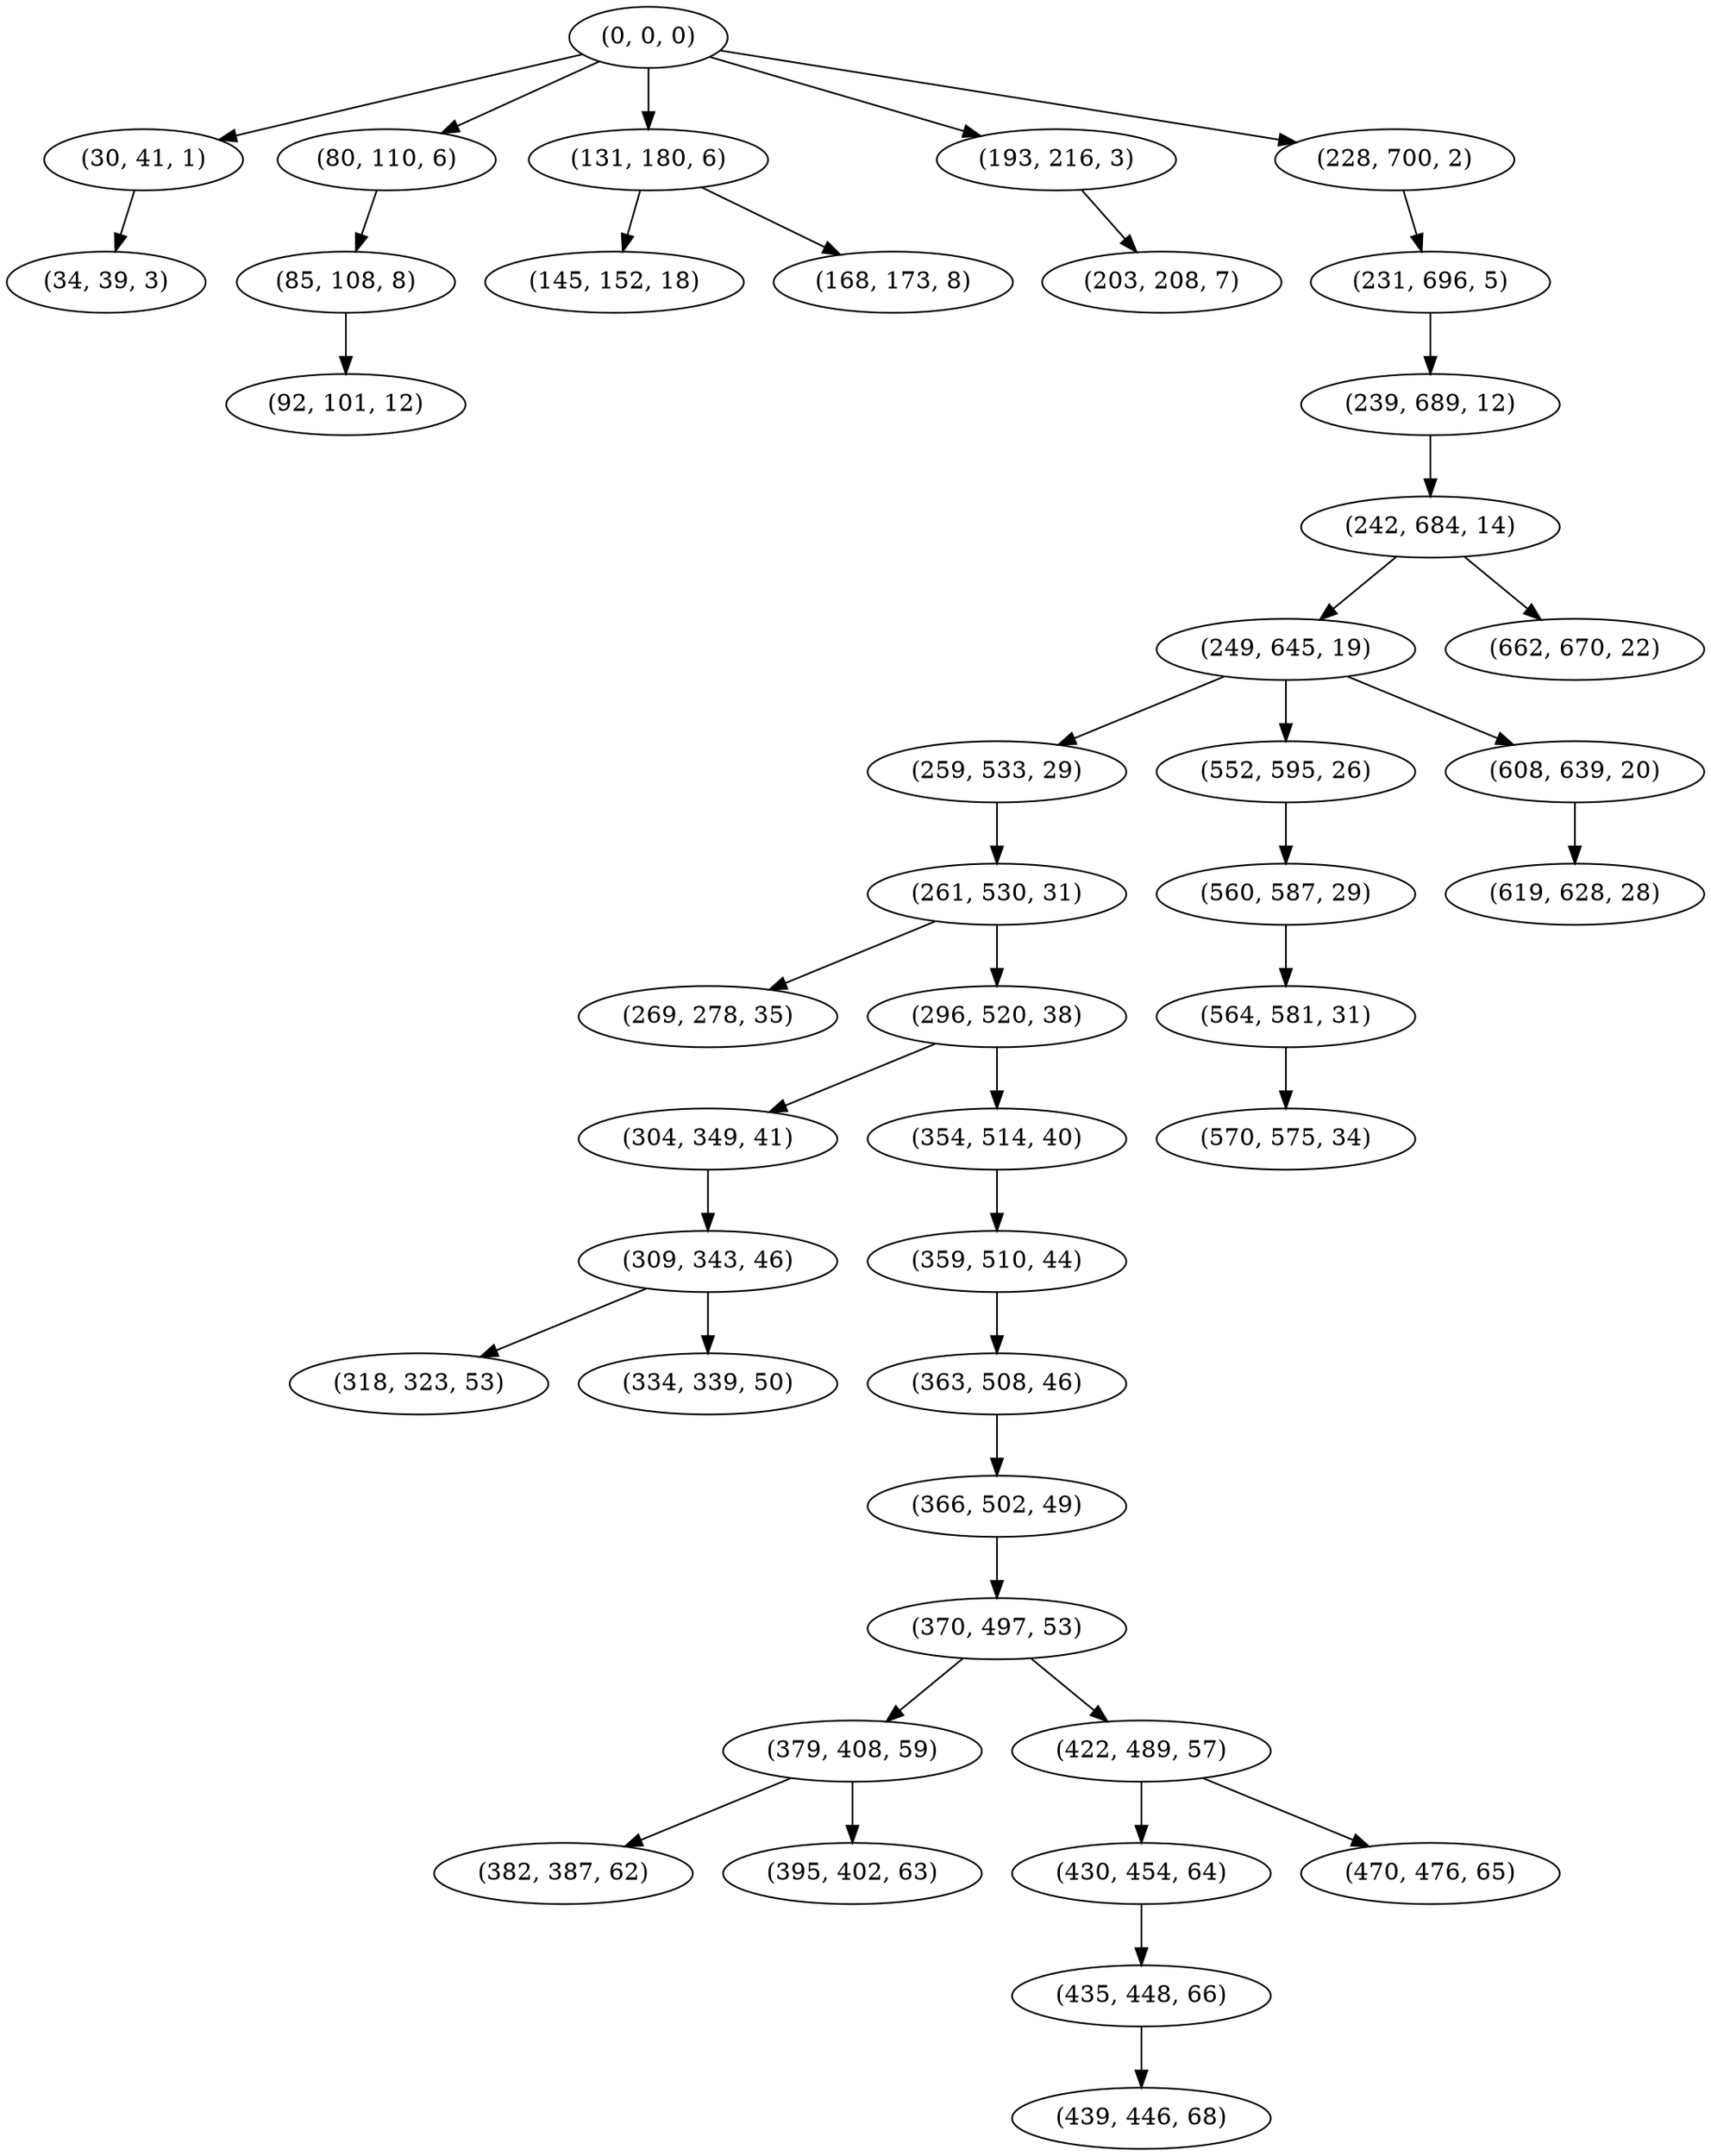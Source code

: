 digraph tree {
    "(0, 0, 0)";
    "(30, 41, 1)";
    "(34, 39, 3)";
    "(80, 110, 6)";
    "(85, 108, 8)";
    "(92, 101, 12)";
    "(131, 180, 6)";
    "(145, 152, 18)";
    "(168, 173, 8)";
    "(193, 216, 3)";
    "(203, 208, 7)";
    "(228, 700, 2)";
    "(231, 696, 5)";
    "(239, 689, 12)";
    "(242, 684, 14)";
    "(249, 645, 19)";
    "(259, 533, 29)";
    "(261, 530, 31)";
    "(269, 278, 35)";
    "(296, 520, 38)";
    "(304, 349, 41)";
    "(309, 343, 46)";
    "(318, 323, 53)";
    "(334, 339, 50)";
    "(354, 514, 40)";
    "(359, 510, 44)";
    "(363, 508, 46)";
    "(366, 502, 49)";
    "(370, 497, 53)";
    "(379, 408, 59)";
    "(382, 387, 62)";
    "(395, 402, 63)";
    "(422, 489, 57)";
    "(430, 454, 64)";
    "(435, 448, 66)";
    "(439, 446, 68)";
    "(470, 476, 65)";
    "(552, 595, 26)";
    "(560, 587, 29)";
    "(564, 581, 31)";
    "(570, 575, 34)";
    "(608, 639, 20)";
    "(619, 628, 28)";
    "(662, 670, 22)";
    "(0, 0, 0)" -> "(30, 41, 1)";
    "(0, 0, 0)" -> "(80, 110, 6)";
    "(0, 0, 0)" -> "(131, 180, 6)";
    "(0, 0, 0)" -> "(193, 216, 3)";
    "(0, 0, 0)" -> "(228, 700, 2)";
    "(30, 41, 1)" -> "(34, 39, 3)";
    "(80, 110, 6)" -> "(85, 108, 8)";
    "(85, 108, 8)" -> "(92, 101, 12)";
    "(131, 180, 6)" -> "(145, 152, 18)";
    "(131, 180, 6)" -> "(168, 173, 8)";
    "(193, 216, 3)" -> "(203, 208, 7)";
    "(228, 700, 2)" -> "(231, 696, 5)";
    "(231, 696, 5)" -> "(239, 689, 12)";
    "(239, 689, 12)" -> "(242, 684, 14)";
    "(242, 684, 14)" -> "(249, 645, 19)";
    "(242, 684, 14)" -> "(662, 670, 22)";
    "(249, 645, 19)" -> "(259, 533, 29)";
    "(249, 645, 19)" -> "(552, 595, 26)";
    "(249, 645, 19)" -> "(608, 639, 20)";
    "(259, 533, 29)" -> "(261, 530, 31)";
    "(261, 530, 31)" -> "(269, 278, 35)";
    "(261, 530, 31)" -> "(296, 520, 38)";
    "(296, 520, 38)" -> "(304, 349, 41)";
    "(296, 520, 38)" -> "(354, 514, 40)";
    "(304, 349, 41)" -> "(309, 343, 46)";
    "(309, 343, 46)" -> "(318, 323, 53)";
    "(309, 343, 46)" -> "(334, 339, 50)";
    "(354, 514, 40)" -> "(359, 510, 44)";
    "(359, 510, 44)" -> "(363, 508, 46)";
    "(363, 508, 46)" -> "(366, 502, 49)";
    "(366, 502, 49)" -> "(370, 497, 53)";
    "(370, 497, 53)" -> "(379, 408, 59)";
    "(370, 497, 53)" -> "(422, 489, 57)";
    "(379, 408, 59)" -> "(382, 387, 62)";
    "(379, 408, 59)" -> "(395, 402, 63)";
    "(422, 489, 57)" -> "(430, 454, 64)";
    "(422, 489, 57)" -> "(470, 476, 65)";
    "(430, 454, 64)" -> "(435, 448, 66)";
    "(435, 448, 66)" -> "(439, 446, 68)";
    "(552, 595, 26)" -> "(560, 587, 29)";
    "(560, 587, 29)" -> "(564, 581, 31)";
    "(564, 581, 31)" -> "(570, 575, 34)";
    "(608, 639, 20)" -> "(619, 628, 28)";
}
